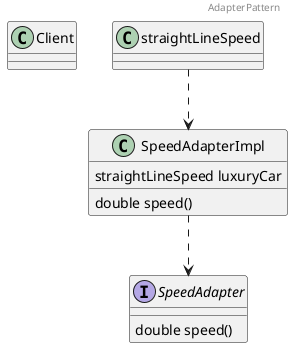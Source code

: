 @startuml
header AdapterPattern

class Client{
}

interface SpeedAdapter{
      double speed()
  }
class SpeedAdapterImpl{
    straightLineSpeed luxuryCar
    double speed()
}

straightLineSpeed ..> SpeedAdapterImpl
SpeedAdapterImpl ..> SpeedAdapter


@enduml